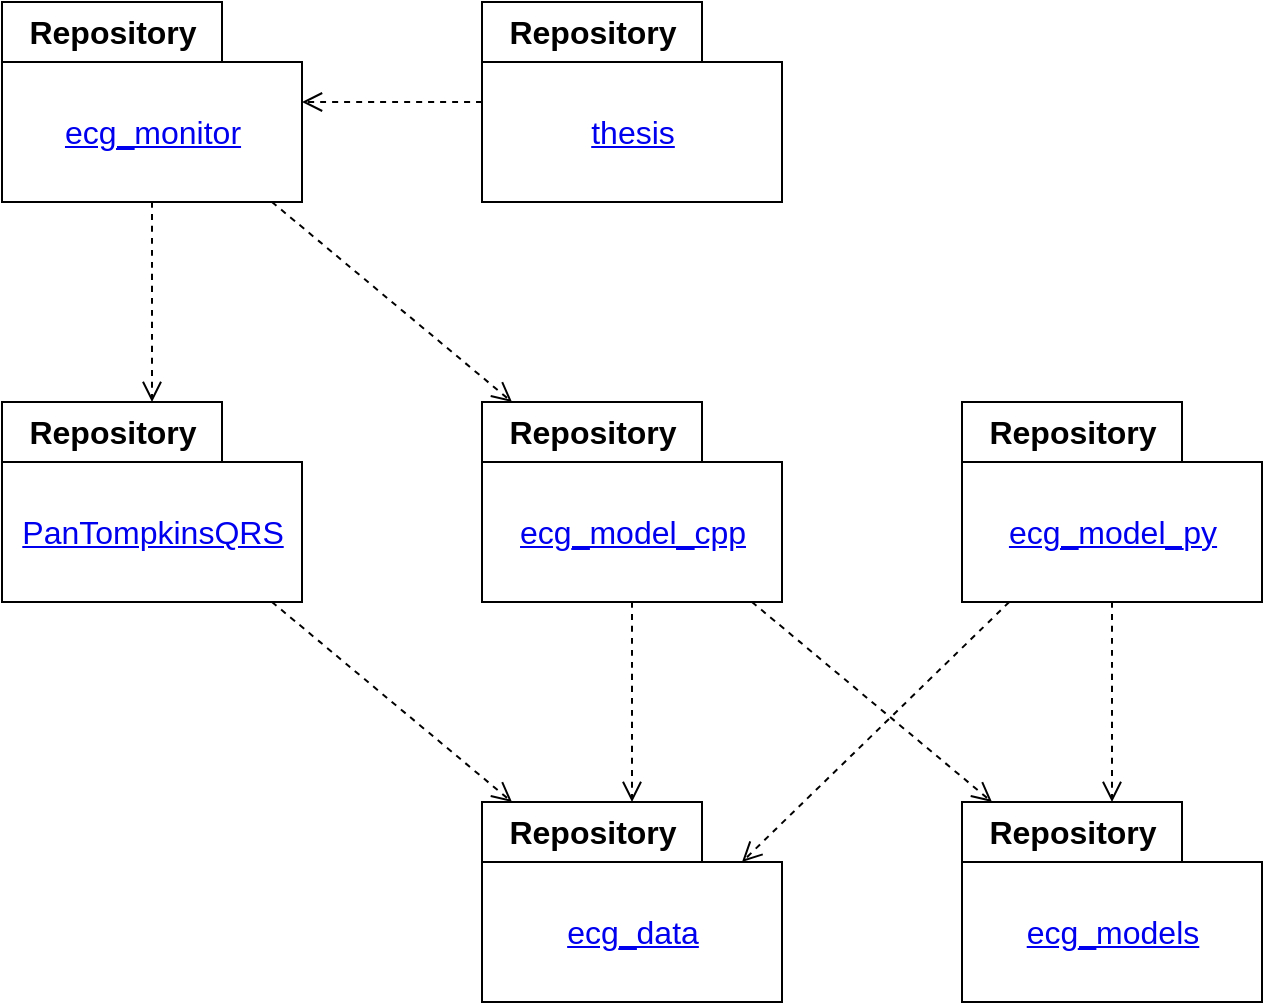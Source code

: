 <mxfile version="20.8.16" type="device"><diagram name="Page-1" id="b5b7bab2-c9e2-2cf4-8b2a-24fd1a2a6d21"><mxGraphModel dx="781" dy="594" grid="1" gridSize="10" guides="1" tooltips="1" connect="1" arrows="1" fold="1" page="1" pageScale="1" pageWidth="827" pageHeight="1169" background="none" math="0" shadow="0"><root><mxCell id="0"/><mxCell id="1" parent="0"/><mxCell id="qo6Ki9K2g0EsqYjg9tbu-9" value="Repository" style="shape=folder;fontStyle=1;tabWidth=110;tabHeight=30;tabPosition=left;html=1;boundedLbl=1;labelInHeader=1;container=1;collapsible=0;fontSize=16;" parent="1" vertex="1"><mxGeometry x="320" y="160" width="150" height="100" as="geometry"/></mxCell><mxCell id="qo6Ki9K2g0EsqYjg9tbu-10" value="&lt;a href=&quot;https://github.com/CCXXXI/thesis&quot;&gt;thesis&lt;/a&gt;" style="html=1;strokeColor=none;resizeWidth=1;resizeHeight=1;fillColor=none;part=1;connectable=0;allowArrows=0;deletable=0;fontSize=16;" parent="qo6Ki9K2g0EsqYjg9tbu-9" vertex="1"><mxGeometry width="150" height="70" relative="1" as="geometry"><mxPoint y="30" as="offset"/></mxGeometry></mxCell><mxCell id="qo6Ki9K2g0EsqYjg9tbu-11" value="Repository" style="shape=folder;fontStyle=1;tabWidth=110;tabHeight=30;tabPosition=left;html=1;boundedLbl=1;labelInHeader=1;container=1;collapsible=0;fontSize=16;" parent="1" vertex="1"><mxGeometry x="320" y="360" width="150" height="100" as="geometry"/></mxCell><mxCell id="qo6Ki9K2g0EsqYjg9tbu-12" value="&lt;a href=&quot;https://github.com/CCXXXI/ecg_model_cpp&quot;&gt;ecg_model_cpp&lt;/a&gt;" style="html=1;strokeColor=none;resizeWidth=1;resizeHeight=1;fillColor=none;part=1;connectable=0;allowArrows=0;deletable=0;fontSize=16;" parent="qo6Ki9K2g0EsqYjg9tbu-11" vertex="1"><mxGeometry width="150" height="70" relative="1" as="geometry"><mxPoint y="30" as="offset"/></mxGeometry></mxCell><mxCell id="qo6Ki9K2g0EsqYjg9tbu-13" value="Repository" style="shape=folder;fontStyle=1;tabWidth=110;tabHeight=30;tabPosition=left;html=1;boundedLbl=1;labelInHeader=1;container=1;collapsible=0;fontSize=16;" parent="1" vertex="1"><mxGeometry x="560" y="360" width="150" height="100" as="geometry"/></mxCell><mxCell id="qo6Ki9K2g0EsqYjg9tbu-14" value="&lt;a href=&quot;https://github.com/CCXXXI/ecg_model_py&quot;&gt;ecg_model_py&lt;/a&gt;" style="html=1;strokeColor=none;resizeWidth=1;resizeHeight=1;fillColor=none;part=1;connectable=0;allowArrows=0;deletable=0;fontSize=16;" parent="qo6Ki9K2g0EsqYjg9tbu-13" vertex="1"><mxGeometry width="150" height="70" relative="1" as="geometry"><mxPoint y="30" as="offset"/></mxGeometry></mxCell><mxCell id="qo6Ki9K2g0EsqYjg9tbu-15" value="Repository" style="shape=folder;fontStyle=1;tabWidth=110;tabHeight=30;tabPosition=left;html=1;boundedLbl=1;labelInHeader=1;container=1;collapsible=0;fontSize=16;" parent="1" vertex="1"><mxGeometry x="560" y="560" width="150" height="100" as="geometry"/></mxCell><mxCell id="qo6Ki9K2g0EsqYjg9tbu-16" value="&lt;a href=&quot;https://github.com/CCXXXI/ecg_models&quot;&gt;ecg_models&lt;/a&gt;" style="html=1;strokeColor=none;resizeWidth=1;resizeHeight=1;fillColor=none;part=1;connectable=0;allowArrows=0;deletable=0;fontSize=16;" parent="qo6Ki9K2g0EsqYjg9tbu-15" vertex="1"><mxGeometry width="150" height="70" relative="1" as="geometry"><mxPoint y="30" as="offset"/></mxGeometry></mxCell><mxCell id="qo6Ki9K2g0EsqYjg9tbu-17" value="Repository" style="shape=folder;fontStyle=1;tabWidth=110;tabHeight=30;tabPosition=left;html=1;boundedLbl=1;labelInHeader=1;container=1;collapsible=0;fontSize=16;" parent="1" vertex="1"><mxGeometry x="80" y="160" width="150" height="100" as="geometry"/></mxCell><mxCell id="qo6Ki9K2g0EsqYjg9tbu-18" value="&lt;a href=&quot;https://github.com/CCXXXI/ecg_monitor&quot;&gt;ecg_monitor&lt;/a&gt;" style="html=1;strokeColor=none;resizeWidth=1;resizeHeight=1;fillColor=none;part=1;connectable=0;allowArrows=0;deletable=0;fontSize=16;" parent="qo6Ki9K2g0EsqYjg9tbu-17" vertex="1"><mxGeometry width="150" height="70" relative="1" as="geometry"><mxPoint y="30" as="offset"/></mxGeometry></mxCell><mxCell id="qo6Ki9K2g0EsqYjg9tbu-19" value="Repository" style="shape=folder;fontStyle=1;tabWidth=110;tabHeight=30;tabPosition=left;html=1;boundedLbl=1;labelInHeader=1;container=1;collapsible=0;fontSize=16;" parent="1" vertex="1"><mxGeometry x="320" y="560" width="150" height="100" as="geometry"/></mxCell><mxCell id="qo6Ki9K2g0EsqYjg9tbu-20" value="&lt;a href=&quot;https://github.com/CCXXXI/ecg_data&quot;&gt;ecg_data&lt;/a&gt;" style="html=1;strokeColor=none;resizeWidth=1;resizeHeight=1;fillColor=none;part=1;connectable=0;allowArrows=0;deletable=0;fontSize=16;" parent="qo6Ki9K2g0EsqYjg9tbu-19" vertex="1"><mxGeometry width="150" height="70" relative="1" as="geometry"><mxPoint y="30" as="offset"/></mxGeometry></mxCell><mxCell id="vDXeJx4EeZxr2m7oOadC-1" value="Repository" style="shape=folder;fontStyle=1;tabWidth=110;tabHeight=30;tabPosition=left;html=1;boundedLbl=1;labelInHeader=1;container=1;collapsible=0;fontSize=16;" parent="1" vertex="1"><mxGeometry x="80" y="360" width="150" height="100" as="geometry"/></mxCell><mxCell id="vDXeJx4EeZxr2m7oOadC-2" value="&lt;a href=&quot;https://github.com/CCXXXI/PanTompkinsQRS&quot;&gt;PanTompkinsQRS&lt;/a&gt;" style="html=1;strokeColor=none;resizeWidth=1;resizeHeight=1;fillColor=none;part=1;connectable=0;allowArrows=0;deletable=0;fontSize=16;" parent="vDXeJx4EeZxr2m7oOadC-1" vertex="1"><mxGeometry width="150" height="70" relative="1" as="geometry"><mxPoint y="30" as="offset"/></mxGeometry></mxCell><mxCell id="vDXeJx4EeZxr2m7oOadC-3" value="" style="endArrow=open;startArrow=none;endFill=0;startFill=0;endSize=8;html=1;verticalAlign=bottom;dashed=1;labelBackgroundColor=none;rounded=0;fontSize=12;curved=1;" parent="1" source="vDXeJx4EeZxr2m7oOadC-1" target="qo6Ki9K2g0EsqYjg9tbu-19" edge="1"><mxGeometry width="160" relative="1" as="geometry"><mxPoint x="90" y="750" as="sourcePoint"/><mxPoint x="250" y="750" as="targetPoint"/></mxGeometry></mxCell><mxCell id="vDXeJx4EeZxr2m7oOadC-5" value="" style="endArrow=open;startArrow=none;endFill=0;startFill=0;endSize=8;html=1;verticalAlign=bottom;dashed=1;labelBackgroundColor=none;rounded=0;fontSize=12;curved=1;" parent="1" source="qo6Ki9K2g0EsqYjg9tbu-11" target="qo6Ki9K2g0EsqYjg9tbu-19" edge="1"><mxGeometry width="160" relative="1" as="geometry"><mxPoint x="100" y="760" as="sourcePoint"/><mxPoint x="260" y="760" as="targetPoint"/></mxGeometry></mxCell><mxCell id="vDXeJx4EeZxr2m7oOadC-6" value="" style="endArrow=open;startArrow=none;endFill=0;startFill=0;endSize=8;html=1;verticalAlign=bottom;dashed=1;labelBackgroundColor=none;rounded=0;fontSize=12;curved=1;entryX=0;entryY=0;entryDx=130;entryDy=30;entryPerimeter=0;" parent="1" source="qo6Ki9K2g0EsqYjg9tbu-13" target="qo6Ki9K2g0EsqYjg9tbu-19" edge="1"><mxGeometry width="160" relative="1" as="geometry"><mxPoint x="110" y="770" as="sourcePoint"/><mxPoint x="270" y="770" as="targetPoint"/></mxGeometry></mxCell><mxCell id="vDXeJx4EeZxr2m7oOadC-7" value="" style="endArrow=open;startArrow=none;endFill=0;startFill=0;endSize=8;html=1;verticalAlign=bottom;dashed=1;labelBackgroundColor=none;rounded=0;fontSize=12;curved=1;" parent="1" source="qo6Ki9K2g0EsqYjg9tbu-13" target="qo6Ki9K2g0EsqYjg9tbu-15" edge="1"><mxGeometry width="160" relative="1" as="geometry"><mxPoint x="120" y="780" as="sourcePoint"/><mxPoint x="280" y="780" as="targetPoint"/></mxGeometry></mxCell><mxCell id="vDXeJx4EeZxr2m7oOadC-8" value="" style="endArrow=open;startArrow=none;endFill=0;startFill=0;endSize=8;html=1;verticalAlign=bottom;dashed=1;labelBackgroundColor=none;rounded=0;fontSize=12;curved=1;" parent="1" source="qo6Ki9K2g0EsqYjg9tbu-11" target="qo6Ki9K2g0EsqYjg9tbu-15" edge="1"><mxGeometry width="160" relative="1" as="geometry"><mxPoint x="130" y="790" as="sourcePoint"/><mxPoint x="290" y="790" as="targetPoint"/></mxGeometry></mxCell><mxCell id="vDXeJx4EeZxr2m7oOadC-9" value="" style="endArrow=open;startArrow=none;endFill=0;startFill=0;endSize=8;html=1;verticalAlign=bottom;dashed=1;labelBackgroundColor=none;rounded=0;fontSize=12;curved=1;" parent="1" source="qo6Ki9K2g0EsqYjg9tbu-17" target="vDXeJx4EeZxr2m7oOadC-1" edge="1"><mxGeometry width="160" relative="1" as="geometry"><mxPoint x="140" y="800" as="sourcePoint"/><mxPoint x="300" y="800" as="targetPoint"/></mxGeometry></mxCell><mxCell id="vDXeJx4EeZxr2m7oOadC-10" value="" style="endArrow=open;startArrow=none;endFill=0;startFill=0;endSize=8;html=1;verticalAlign=bottom;dashed=1;labelBackgroundColor=none;rounded=0;fontSize=12;curved=1;" parent="1" source="qo6Ki9K2g0EsqYjg9tbu-17" target="qo6Ki9K2g0EsqYjg9tbu-11" edge="1"><mxGeometry width="160" relative="1" as="geometry"><mxPoint x="150" y="810" as="sourcePoint"/><mxPoint x="310" y="810" as="targetPoint"/></mxGeometry></mxCell><mxCell id="vDXeJx4EeZxr2m7oOadC-12" value="" style="endArrow=open;startArrow=none;endFill=0;startFill=0;endSize=8;html=1;verticalAlign=bottom;dashed=1;labelBackgroundColor=none;rounded=0;fontSize=12;curved=1;" parent="1" source="qo6Ki9K2g0EsqYjg9tbu-9" target="qo6Ki9K2g0EsqYjg9tbu-17" edge="1"><mxGeometry width="160" relative="1" as="geometry"><mxPoint x="550" y="209.5" as="sourcePoint"/><mxPoint x="710" y="209.5" as="targetPoint"/></mxGeometry></mxCell></root></mxGraphModel></diagram></mxfile>